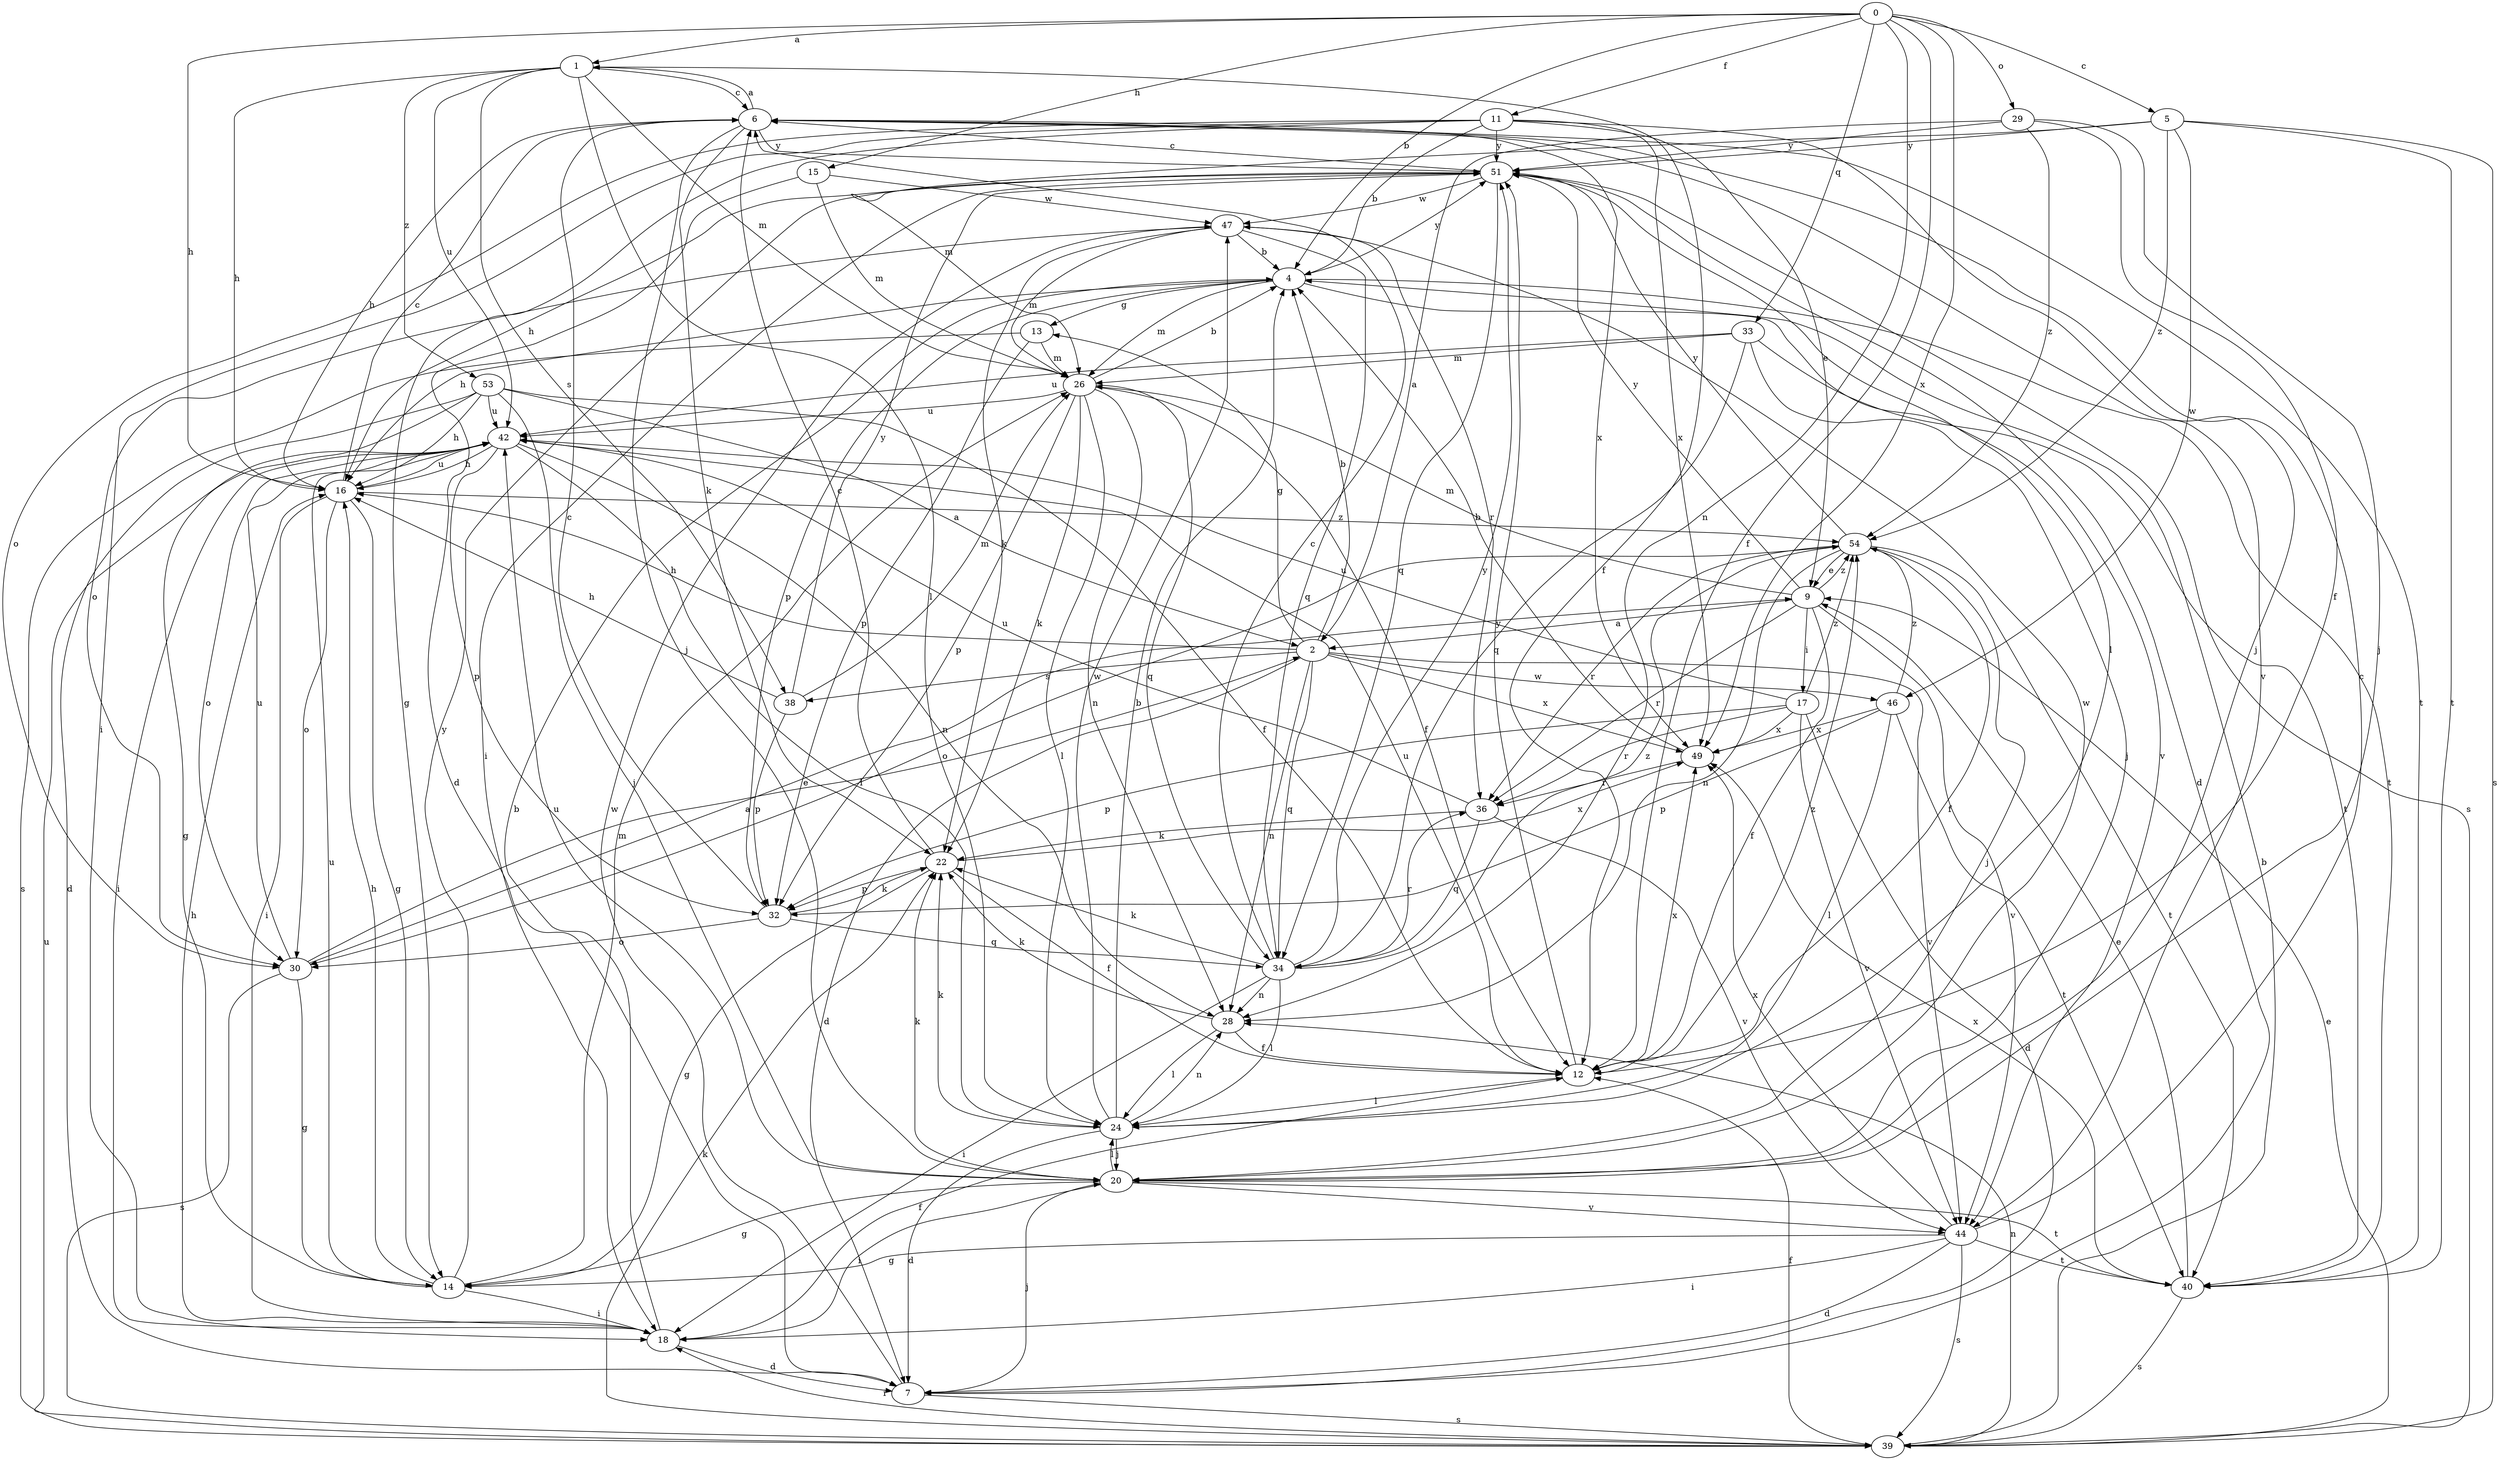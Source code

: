 strict digraph  {
0;
1;
2;
4;
5;
6;
7;
9;
11;
12;
13;
14;
15;
16;
17;
18;
20;
22;
24;
26;
28;
29;
30;
32;
33;
34;
36;
38;
39;
40;
42;
44;
46;
47;
49;
51;
53;
54;
0 -> 1  [label=a];
0 -> 4  [label=b];
0 -> 5  [label=c];
0 -> 11  [label=f];
0 -> 12  [label=f];
0 -> 15  [label=h];
0 -> 16  [label=h];
0 -> 28  [label=n];
0 -> 29  [label=o];
0 -> 33  [label=q];
0 -> 49  [label=x];
1 -> 6  [label=c];
1 -> 12  [label=f];
1 -> 16  [label=h];
1 -> 24  [label=l];
1 -> 26  [label=m];
1 -> 38  [label=s];
1 -> 42  [label=u];
1 -> 53  [label=z];
2 -> 4  [label=b];
2 -> 7  [label=d];
2 -> 13  [label=g];
2 -> 16  [label=h];
2 -> 28  [label=n];
2 -> 34  [label=q];
2 -> 38  [label=s];
2 -> 44  [label=v];
2 -> 46  [label=w];
2 -> 49  [label=x];
4 -> 13  [label=g];
4 -> 16  [label=h];
4 -> 26  [label=m];
4 -> 32  [label=p];
4 -> 40  [label=t];
4 -> 44  [label=v];
4 -> 51  [label=y];
5 -> 26  [label=m];
5 -> 39  [label=s];
5 -> 40  [label=t];
5 -> 46  [label=w];
5 -> 51  [label=y];
5 -> 54  [label=z];
6 -> 1  [label=a];
6 -> 16  [label=h];
6 -> 20  [label=j];
6 -> 22  [label=k];
6 -> 40  [label=t];
6 -> 44  [label=v];
6 -> 49  [label=x];
6 -> 51  [label=y];
7 -> 20  [label=j];
7 -> 39  [label=s];
7 -> 47  [label=w];
9 -> 2  [label=a];
9 -> 12  [label=f];
9 -> 17  [label=i];
9 -> 26  [label=m];
9 -> 36  [label=r];
9 -> 44  [label=v];
9 -> 51  [label=y];
9 -> 54  [label=z];
11 -> 4  [label=b];
11 -> 9  [label=e];
11 -> 14  [label=g];
11 -> 18  [label=i];
11 -> 20  [label=j];
11 -> 30  [label=o];
11 -> 49  [label=x];
11 -> 51  [label=y];
12 -> 24  [label=l];
12 -> 42  [label=u];
12 -> 49  [label=x];
12 -> 51  [label=y];
12 -> 54  [label=z];
13 -> 26  [label=m];
13 -> 32  [label=p];
13 -> 39  [label=s];
14 -> 16  [label=h];
14 -> 18  [label=i];
14 -> 26  [label=m];
14 -> 42  [label=u];
14 -> 51  [label=y];
15 -> 7  [label=d];
15 -> 26  [label=m];
15 -> 47  [label=w];
16 -> 6  [label=c];
16 -> 14  [label=g];
16 -> 18  [label=i];
16 -> 30  [label=o];
16 -> 42  [label=u];
16 -> 54  [label=z];
17 -> 7  [label=d];
17 -> 32  [label=p];
17 -> 36  [label=r];
17 -> 42  [label=u];
17 -> 44  [label=v];
17 -> 49  [label=x];
17 -> 54  [label=z];
18 -> 4  [label=b];
18 -> 7  [label=d];
18 -> 12  [label=f];
18 -> 16  [label=h];
20 -> 14  [label=g];
20 -> 18  [label=i];
20 -> 22  [label=k];
20 -> 24  [label=l];
20 -> 40  [label=t];
20 -> 42  [label=u];
20 -> 44  [label=v];
20 -> 47  [label=w];
22 -> 6  [label=c];
22 -> 12  [label=f];
22 -> 14  [label=g];
22 -> 32  [label=p];
22 -> 49  [label=x];
24 -> 4  [label=b];
24 -> 7  [label=d];
24 -> 20  [label=j];
24 -> 22  [label=k];
24 -> 28  [label=n];
24 -> 47  [label=w];
26 -> 4  [label=b];
26 -> 12  [label=f];
26 -> 22  [label=k];
26 -> 24  [label=l];
26 -> 28  [label=n];
26 -> 32  [label=p];
26 -> 34  [label=q];
26 -> 42  [label=u];
28 -> 12  [label=f];
28 -> 22  [label=k];
28 -> 24  [label=l];
29 -> 2  [label=a];
29 -> 12  [label=f];
29 -> 20  [label=j];
29 -> 51  [label=y];
29 -> 54  [label=z];
30 -> 2  [label=a];
30 -> 9  [label=e];
30 -> 14  [label=g];
30 -> 39  [label=s];
30 -> 42  [label=u];
32 -> 6  [label=c];
32 -> 22  [label=k];
32 -> 30  [label=o];
32 -> 34  [label=q];
33 -> 20  [label=j];
33 -> 26  [label=m];
33 -> 34  [label=q];
33 -> 40  [label=t];
33 -> 42  [label=u];
34 -> 6  [label=c];
34 -> 18  [label=i];
34 -> 22  [label=k];
34 -> 24  [label=l];
34 -> 28  [label=n];
34 -> 36  [label=r];
34 -> 51  [label=y];
34 -> 54  [label=z];
36 -> 22  [label=k];
36 -> 34  [label=q];
36 -> 42  [label=u];
36 -> 44  [label=v];
38 -> 16  [label=h];
38 -> 26  [label=m];
38 -> 32  [label=p];
38 -> 51  [label=y];
39 -> 4  [label=b];
39 -> 9  [label=e];
39 -> 12  [label=f];
39 -> 18  [label=i];
39 -> 22  [label=k];
39 -> 28  [label=n];
39 -> 42  [label=u];
40 -> 9  [label=e];
40 -> 39  [label=s];
40 -> 49  [label=x];
42 -> 16  [label=h];
42 -> 18  [label=i];
42 -> 24  [label=l];
42 -> 28  [label=n];
42 -> 30  [label=o];
42 -> 32  [label=p];
44 -> 6  [label=c];
44 -> 7  [label=d];
44 -> 14  [label=g];
44 -> 18  [label=i];
44 -> 39  [label=s];
44 -> 40  [label=t];
44 -> 49  [label=x];
46 -> 24  [label=l];
46 -> 32  [label=p];
46 -> 40  [label=t];
46 -> 49  [label=x];
46 -> 54  [label=z];
47 -> 4  [label=b];
47 -> 22  [label=k];
47 -> 26  [label=m];
47 -> 30  [label=o];
47 -> 34  [label=q];
47 -> 36  [label=r];
49 -> 4  [label=b];
49 -> 36  [label=r];
51 -> 6  [label=c];
51 -> 7  [label=d];
51 -> 16  [label=h];
51 -> 18  [label=i];
51 -> 24  [label=l];
51 -> 34  [label=q];
51 -> 39  [label=s];
51 -> 47  [label=w];
53 -> 2  [label=a];
53 -> 7  [label=d];
53 -> 12  [label=f];
53 -> 14  [label=g];
53 -> 16  [label=h];
53 -> 20  [label=j];
53 -> 42  [label=u];
54 -> 9  [label=e];
54 -> 12  [label=f];
54 -> 20  [label=j];
54 -> 28  [label=n];
54 -> 30  [label=o];
54 -> 36  [label=r];
54 -> 40  [label=t];
54 -> 51  [label=y];
}
